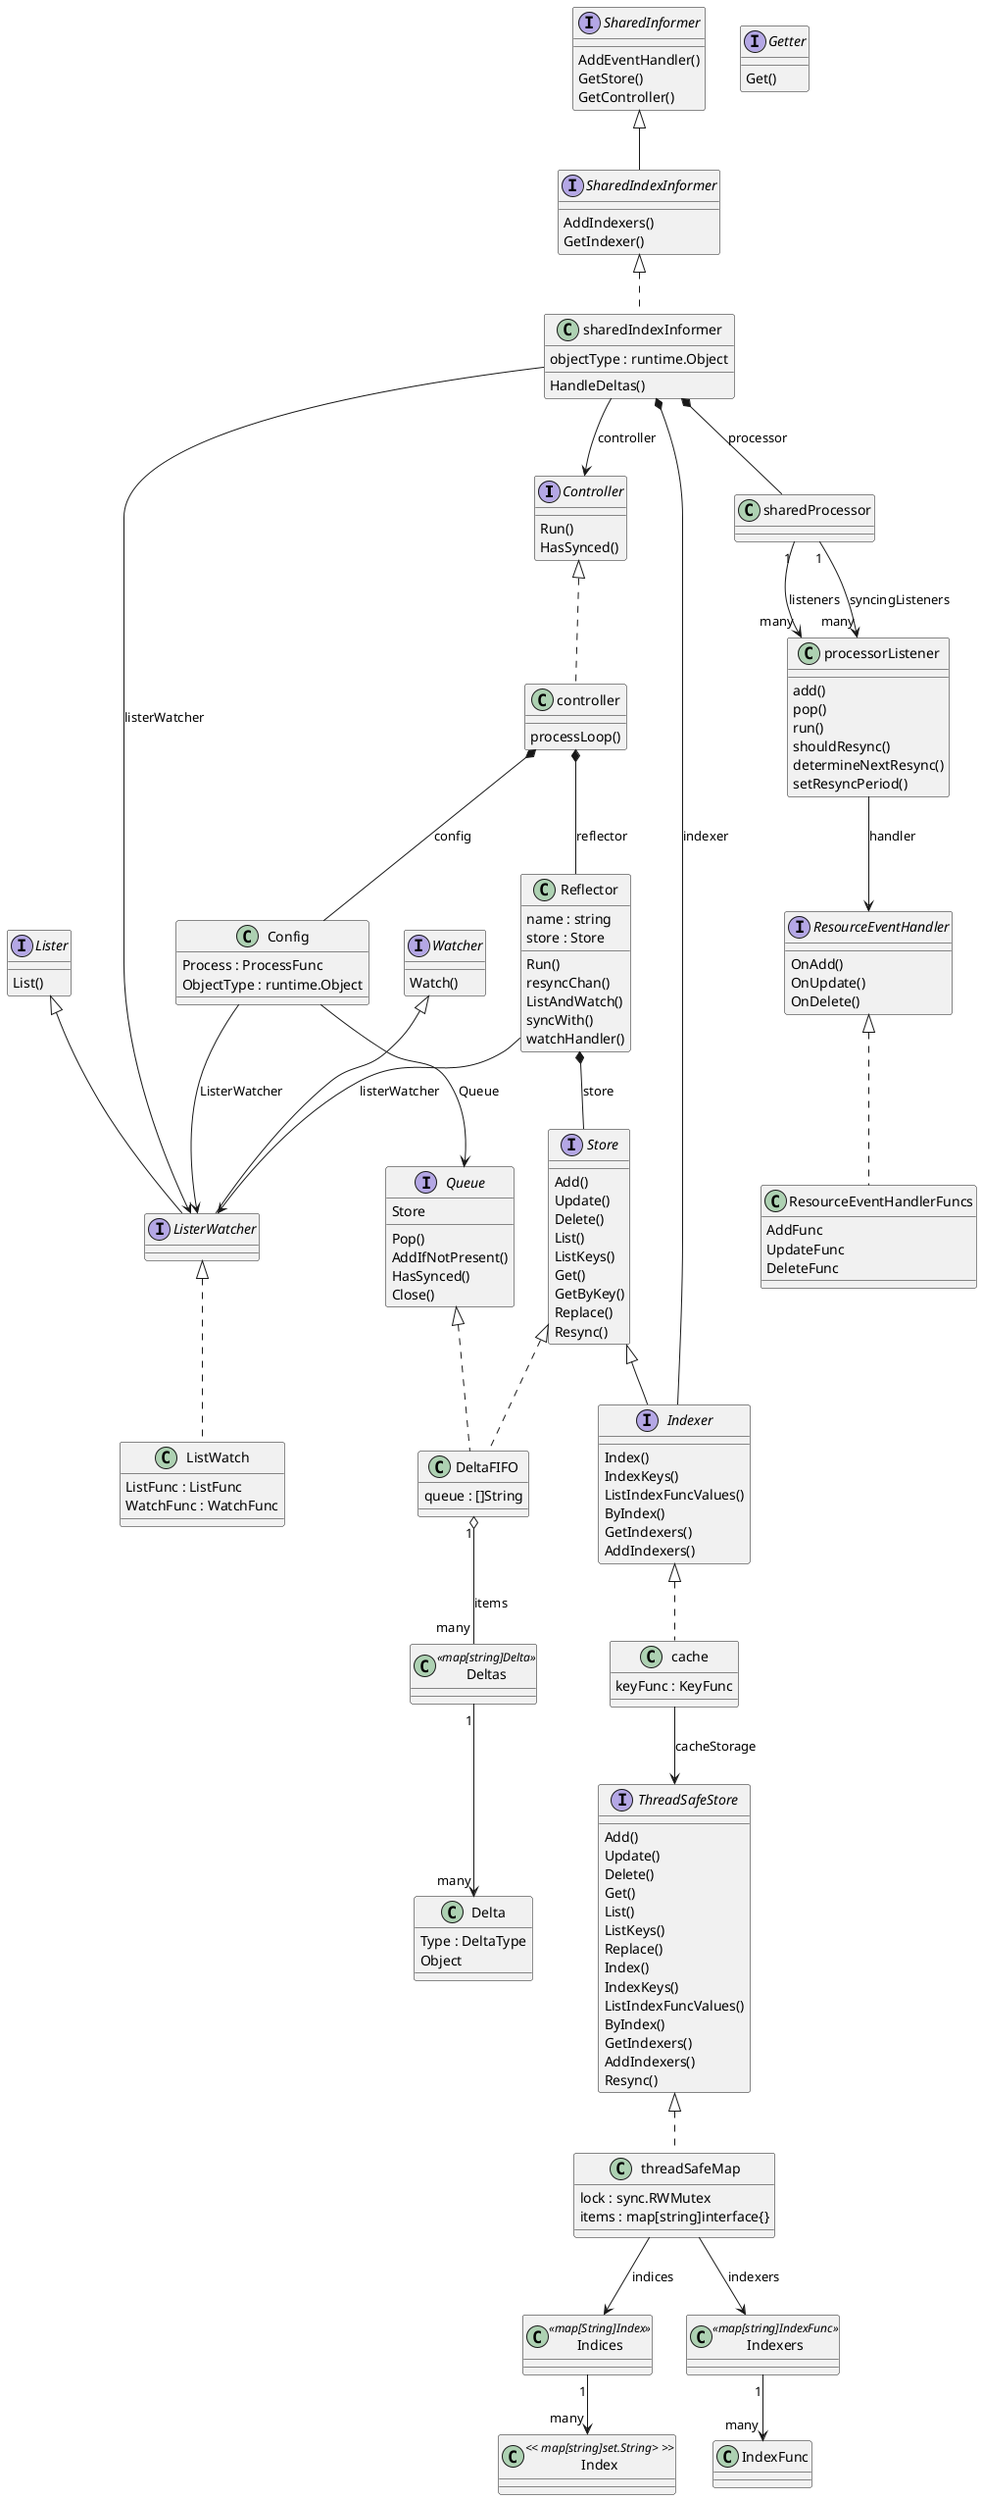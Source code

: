 @startuml

interface Controller {
    Run()
    HasSynced()
    ' LastSyncResourceVersion()
}

class Config {
    ' Queue
    ' ListerWatcher
    Process : ProcessFunc
    ObjectType : runtime.Object
    ' FullResyncPeriod : time.Duration
    ' ShouldResync : ShouldResyncFunc
    ' RetryOnError : bool
}

class controller {
    ' reflectorMutex : sync.RWMutex
    ' clock : clock.Clock
    processLoop()
}

interface Store {
    Add()
    Update()
    Delete()
    List()
    ListKeys()
    Get()
    GetByKey()
    Replace()
    Resync()
}

interface ThreadSafeStore {
    Add()
    Update()
    Delete()
    Get()
    List()
    ListKeys()
    Replace()
    Index()
    IndexKeys()
    ListIndexFuncValues()
    ByIndex()
    GetIndexers()
    AddIndexers()
    Resync()
}

class threadSafeMap {
    lock : sync.RWMutex
    items : map[string]interface{}
}

class Indices <<map[String]Index>> {
}

class Index << map[string]set.String> >> {
}

class Indexers <<map[string]IndexFunc>> {
}

class cache {
    keyFunc : KeyFunc
}

interface Indexer {
    Index()
    IndexKeys()
    ListIndexFuncValues()
    ByIndex()
    GetIndexers()
    AddIndexers()
}

interface Queue {
    Store
    Pop()
    AddIfNotPresent()
    HasSynced()
    Close()
}

class DeltaFIFO {
    queue : []String
    ' KeyOf()
    ' addIfNotPresent()
    ' queueActionLocked()
    ' listLocked()
    ' IsClosed()
    ' syncKeyLocked()
}

class Deltas <<map[string]Delta>>{
    ' Oldest()
    ' Newest()
}

class Delta {
    Type : DeltaType
    Object
}

class Reflector {
    name : string
    ' expectedTypeName : string
    ' expectedType : reflect.Type
    ' expectedGVK : *schema.GroupVersionKind
    store : Store
    ' period : time.Duration
	' resyncPeriod : time.Duration
	' ShouldResync : func() bool
    ' clock : clock.Clock
    ' lastSyncResourceVersion : string
    ' isLastSyncResourceVersionGone : bool
    ' lastSyncResourceVersionMutex : sync.RWMutex
    ' WatchListPageSize : int64
    Run()
    resyncChan()
    ListAndWatch()
    syncWith()
    watchHandler()
    ' LastSyncResourceVersion()
    ' setLastSyncResourceVersion()
    ' relistResourceVersion()
    ' setIsLastSyncResourceVersionExpired()
}

interface SharedInformer {
    AddEventHandler()
    ' AddEventHandlerWithResyncPeriod()
    GetStore()
    GetController()
}

interface SharedIndexInformer {
    AddIndexers()
    GetIndexer()
}

class sharedIndexInformer {
	' cacheMutationDetector : MutationDetector
	objectType : runtime.Object
    ' resyncCheckPeriod : time.Duration
    ' defaultEventHandlerResyncPeriod : time.Duration
    ' clock : clock.Clock
    ' started : bool
    ' stopped : bool
    ' startedLock : sync.Mutex
    ' blockDeltas : sync.Mutex
    HandleDeltas()
}

class ResourceEventHandlerFuncs {
    AddFunc
    UpdateFunc
    DeleteFunc
}

interface ResourceEventHandler {
    OnAdd()
    OnUpdate()
    OnDelete()
}

class sharedProcessor {
    ' listenersStarted : bool
    ' listenersLock : sync.RWMutex
    ' clock : clock.Clock
    ' wg : wait.Group
}

class processorListener {
    ' nextCh : chan interface{}
	' addCh  : chan interface{}
    ' pendingNotifications : buffer.RingGrowing
    ' requestedResyncPeriod : time.Duration
    ' resyncPeriod : time.Duration
    ' nextResync : time.Time
    ' resyncLock : sync.Mutex
    add()
    pop()
    run()
    shouldResync()
    determineNextResync()
    setResyncPeriod()
}

interface Lister {
    List()
}

interface Watcher {
    Watch()
}

interface ListerWatcher {
}

class ListWatch {
    ListFunc : ListFunc
    WatchFunc : WatchFunc
    ' DisableChunking : bool
}

interface Getter {
    Get()
}

Lister <|-- ListerWatcher
Watcher <|-- ListerWatcher
ListerWatcher <|.. ListWatch

Controller <|.. controller
controller *-- Config : config
controller *-- Reflector : reflector
Config --> Queue : Queue
Config --> ListerWatcher : ListerWatcher

Reflector *-- Store : store
Reflector --> ListerWatcher : listerWatcher

Queue <|.. DeltaFIFO
Store <|.. DeltaFIFO
DeltaFIFO "1" o-- "many" Deltas : items
Deltas "1" --> "many" Delta

Store <|-- Indexer
Indexer <|.. cache

cache --> ThreadSafeStore : cacheStorage

ThreadSafeStore <|.. threadSafeMap
threadSafeMap --> Indices : indices
threadSafeMap --> Indexers : indexers
Indices "1" --> "many" Index
Indexers "1" --> "many" IndexFunc

SharedInformer <|-- SharedIndexInformer
SharedIndexInformer <|.. sharedIndexInformer
sharedIndexInformer *-- Indexer : indexer
sharedIndexInformer --> Controller : controller
sharedIndexInformer *-- sharedProcessor : processor
sharedIndexInformer --> ListerWatcher : listerWatcher

sharedProcessor "1" --> "many" processorListener : listeners
sharedProcessor "1" --> "many" processorListener : syncingListeners
processorListener --> ResourceEventHandler : handler
ResourceEventHandler <|.. ResourceEventHandlerFuncs

@enduml